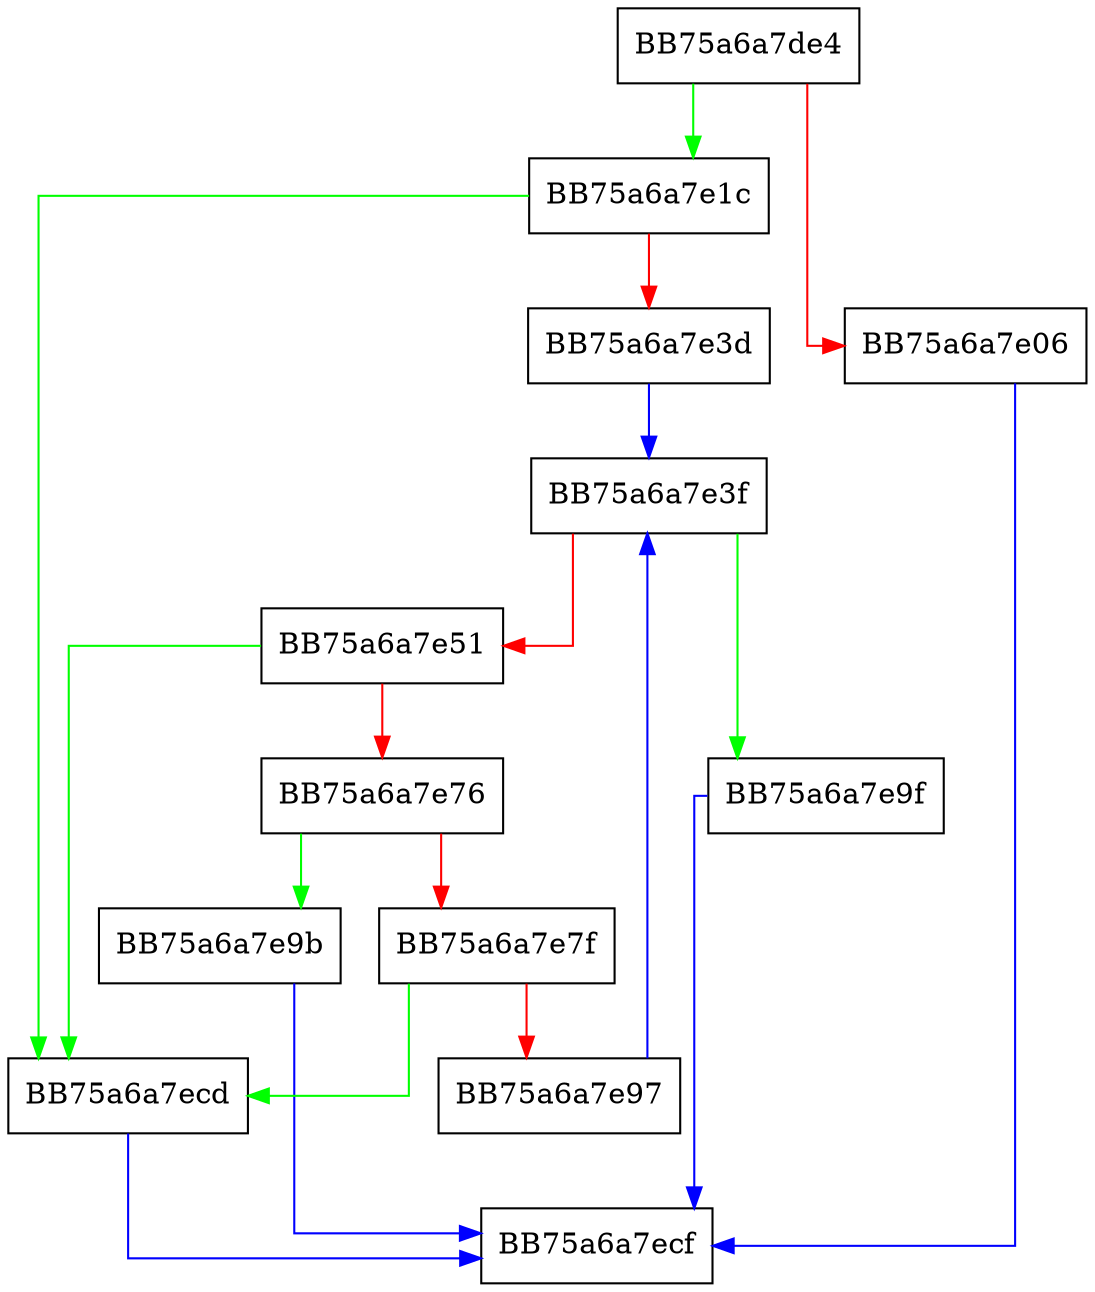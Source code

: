 digraph jsmax {
  node [shape="box"];
  graph [splines=ortho];
  BB75a6a7de4 -> BB75a6a7e1c [color="green"];
  BB75a6a7de4 -> BB75a6a7e06 [color="red"];
  BB75a6a7e06 -> BB75a6a7ecf [color="blue"];
  BB75a6a7e1c -> BB75a6a7ecd [color="green"];
  BB75a6a7e1c -> BB75a6a7e3d [color="red"];
  BB75a6a7e3d -> BB75a6a7e3f [color="blue"];
  BB75a6a7e3f -> BB75a6a7e9f [color="green"];
  BB75a6a7e3f -> BB75a6a7e51 [color="red"];
  BB75a6a7e51 -> BB75a6a7ecd [color="green"];
  BB75a6a7e51 -> BB75a6a7e76 [color="red"];
  BB75a6a7e76 -> BB75a6a7e9b [color="green"];
  BB75a6a7e76 -> BB75a6a7e7f [color="red"];
  BB75a6a7e7f -> BB75a6a7ecd [color="green"];
  BB75a6a7e7f -> BB75a6a7e97 [color="red"];
  BB75a6a7e97 -> BB75a6a7e3f [color="blue"];
  BB75a6a7e9b -> BB75a6a7ecf [color="blue"];
  BB75a6a7e9f -> BB75a6a7ecf [color="blue"];
  BB75a6a7ecd -> BB75a6a7ecf [color="blue"];
}